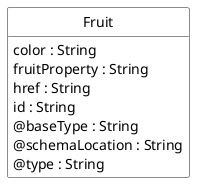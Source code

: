 @startuml
'
' Resource:  Fruit
' Source:    TMF888-YYY_Fruit-v5.0.0.oas.yaml
'
hide circle
hide methods
hide stereotype
show <<Enumeration>> stereotype
skinparam class {
   BorderColor<<Extension>> blue
   FontColor<<Extension>> blue
   backgroundColor<<Enumeration>> #E6F5F7
   backgroundColor<<Ref>> #FFFFE0
   backgroundColor<<Pivot>> #FFFFFFF
   backgroundColor<<Resource>> #FCF2E3
   backgroundColor<<SubResource>> #FFFFFFF
   backgroundColor<<SubResourceReference>> #FADADD
}

skinparam legend {
   borderRoundCorner 0
   borderColor red
   backgroundColor white
}

class Fruit  <<Pivot>> {
    color : String
    fruitProperty : String
    href : String
    id : String
    @baseType : String
    @schemaLocation : String
    @type : String
}



@enduml